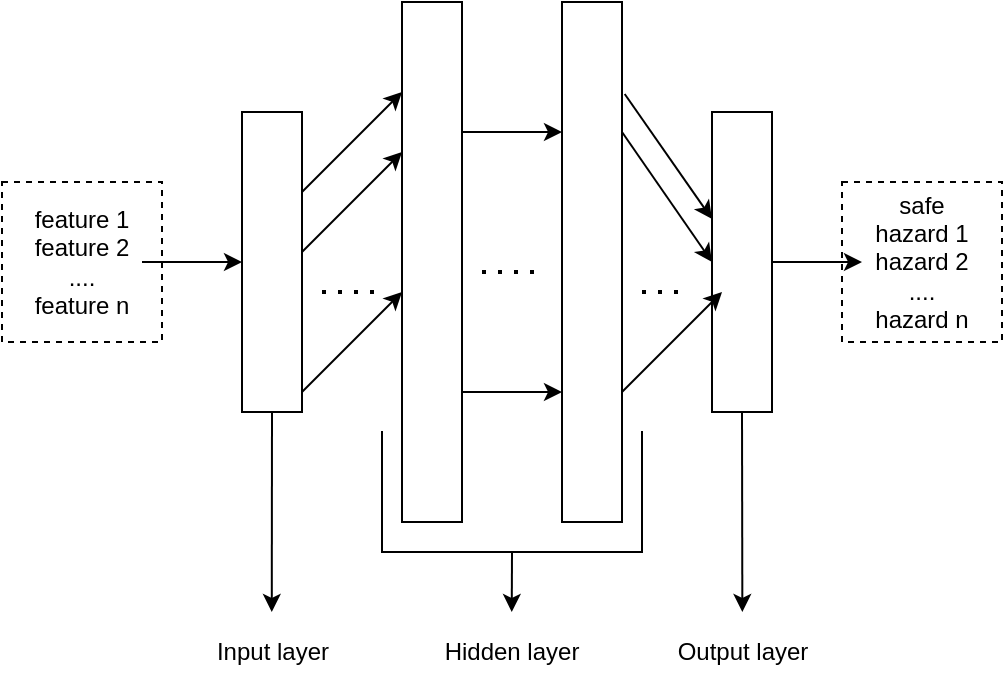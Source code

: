 <mxfile version="14.7.6" type="github">
  <diagram id="BXlD16-QeQhjkTG6Co_a" name="Page-1">
    <mxGraphModel dx="868" dy="478" grid="1" gridSize="10" guides="1" tooltips="1" connect="1" arrows="1" fold="1" page="1" pageScale="1" pageWidth="850" pageHeight="1100" math="0" shadow="0">
      <root>
        <mxCell id="0" />
        <mxCell id="1" parent="0" />
        <mxCell id="l6MqqkREAVVjZQydfihQ-1" value="" style="whiteSpace=wrap;html=1;aspect=fixed;dashed=1;" vertex="1" parent="1">
          <mxGeometry x="70" y="255" width="80" height="80" as="geometry" />
        </mxCell>
        <mxCell id="l6MqqkREAVVjZQydfihQ-2" value="" style="whiteSpace=wrap;html=1;aspect=fixed;dashed=1;" vertex="1" parent="1">
          <mxGeometry x="490" y="255" width="80" height="80" as="geometry" />
        </mxCell>
        <mxCell id="l6MqqkREAVVjZQydfihQ-3" style="edgeStyle=orthogonalEdgeStyle;rounded=0;orthogonalLoop=1;jettySize=auto;html=1;exitX=1;exitY=0.25;exitDx=0;exitDy=0;entryX=0;entryY=0.25;entryDx=0;entryDy=0;" edge="1" parent="1" source="l6MqqkREAVVjZQydfihQ-5" target="l6MqqkREAVVjZQydfihQ-13">
          <mxGeometry relative="1" as="geometry" />
        </mxCell>
        <mxCell id="l6MqqkREAVVjZQydfihQ-4" style="edgeStyle=orthogonalEdgeStyle;rounded=0;orthogonalLoop=1;jettySize=auto;html=1;exitX=1;exitY=0.75;exitDx=0;exitDy=0;entryX=0;entryY=0.75;entryDx=0;entryDy=0;" edge="1" parent="1" source="l6MqqkREAVVjZQydfihQ-5" target="l6MqqkREAVVjZQydfihQ-13">
          <mxGeometry relative="1" as="geometry" />
        </mxCell>
        <mxCell id="l6MqqkREAVVjZQydfihQ-5" value="" style="rounded=0;whiteSpace=wrap;html=1;" vertex="1" parent="1">
          <mxGeometry x="270" y="165" width="30" height="260" as="geometry" />
        </mxCell>
        <mxCell id="l6MqqkREAVVjZQydfihQ-6" value="" style="edgeStyle=none;rounded=0;orthogonalLoop=1;jettySize=auto;html=1;" edge="1" parent="1" source="l6MqqkREAVVjZQydfihQ-8" target="l6MqqkREAVVjZQydfihQ-22">
          <mxGeometry relative="1" as="geometry" />
        </mxCell>
        <mxCell id="l6MqqkREAVVjZQydfihQ-7" style="edgeStyle=none;rounded=0;orthogonalLoop=1;jettySize=auto;html=1;exitX=0.5;exitY=1;exitDx=0;exitDy=0;" edge="1" parent="1" source="l6MqqkREAVVjZQydfihQ-8">
          <mxGeometry relative="1" as="geometry">
            <mxPoint x="440.176" y="470" as="targetPoint" />
          </mxGeometry>
        </mxCell>
        <mxCell id="l6MqqkREAVVjZQydfihQ-8" value="" style="rounded=0;whiteSpace=wrap;html=1;" vertex="1" parent="1">
          <mxGeometry x="425" y="220" width="30" height="150" as="geometry" />
        </mxCell>
        <mxCell id="l6MqqkREAVVjZQydfihQ-9" style="edgeStyle=none;rounded=0;orthogonalLoop=1;jettySize=auto;html=1;exitX=0.5;exitY=1;exitDx=0;exitDy=0;" edge="1" parent="1" source="l6MqqkREAVVjZQydfihQ-10">
          <mxGeometry relative="1" as="geometry">
            <mxPoint x="204.882" y="470" as="targetPoint" />
          </mxGeometry>
        </mxCell>
        <mxCell id="l6MqqkREAVVjZQydfihQ-10" value="" style="rounded=0;whiteSpace=wrap;html=1;" vertex="1" parent="1">
          <mxGeometry x="190" y="220" width="30" height="150" as="geometry" />
        </mxCell>
        <mxCell id="l6MqqkREAVVjZQydfihQ-11" style="rounded=0;orthogonalLoop=1;jettySize=auto;html=1;exitX=1.045;exitY=0.177;exitDx=0;exitDy=0;exitPerimeter=0;" edge="1" parent="1" source="l6MqqkREAVVjZQydfihQ-13" target="l6MqqkREAVVjZQydfihQ-8">
          <mxGeometry relative="1" as="geometry" />
        </mxCell>
        <mxCell id="l6MqqkREAVVjZQydfihQ-12" style="edgeStyle=none;rounded=0;orthogonalLoop=1;jettySize=auto;html=1;exitX=1;exitY=0.25;exitDx=0;exitDy=0;entryX=0;entryY=0.5;entryDx=0;entryDy=0;" edge="1" parent="1" source="l6MqqkREAVVjZQydfihQ-13" target="l6MqqkREAVVjZQydfihQ-8">
          <mxGeometry relative="1" as="geometry" />
        </mxCell>
        <mxCell id="l6MqqkREAVVjZQydfihQ-13" value="" style="rounded=0;whiteSpace=wrap;html=1;" vertex="1" parent="1">
          <mxGeometry x="350" y="165" width="30" height="260" as="geometry" />
        </mxCell>
        <mxCell id="l6MqqkREAVVjZQydfihQ-14" value="" style="endArrow=classic;html=1;" edge="1" parent="1">
          <mxGeometry width="50" height="50" relative="1" as="geometry">
            <mxPoint x="220" y="260.0" as="sourcePoint" />
            <mxPoint x="270" y="210.0" as="targetPoint" />
          </mxGeometry>
        </mxCell>
        <mxCell id="l6MqqkREAVVjZQydfihQ-15" value="" style="endArrow=classic;html=1;" edge="1" parent="1">
          <mxGeometry width="50" height="50" relative="1" as="geometry">
            <mxPoint x="220" y="290.0" as="sourcePoint" />
            <mxPoint x="270" y="240.0" as="targetPoint" />
          </mxGeometry>
        </mxCell>
        <mxCell id="l6MqqkREAVVjZQydfihQ-16" value="" style="endArrow=classic;html=1;" edge="1" parent="1">
          <mxGeometry width="50" height="50" relative="1" as="geometry">
            <mxPoint x="220" y="360" as="sourcePoint" />
            <mxPoint x="270" y="310.0" as="targetPoint" />
          </mxGeometry>
        </mxCell>
        <mxCell id="l6MqqkREAVVjZQydfihQ-17" value="" style="endArrow=none;dashed=1;html=1;dashPattern=1 3;strokeWidth=2;" edge="1" parent="1">
          <mxGeometry width="50" height="50" relative="1" as="geometry">
            <mxPoint x="230" y="310.0" as="sourcePoint" />
            <mxPoint x="260" y="310.0" as="targetPoint" />
          </mxGeometry>
        </mxCell>
        <mxCell id="l6MqqkREAVVjZQydfihQ-18" value="" style="endArrow=none;dashed=1;html=1;dashPattern=1 3;strokeWidth=2;" edge="1" parent="1">
          <mxGeometry width="50" height="50" relative="1" as="geometry">
            <mxPoint x="310" y="300.0" as="sourcePoint" />
            <mxPoint x="340" y="300.0" as="targetPoint" />
          </mxGeometry>
        </mxCell>
        <mxCell id="l6MqqkREAVVjZQydfihQ-19" value="" style="endArrow=classic;html=1;" edge="1" parent="1">
          <mxGeometry width="50" height="50" relative="1" as="geometry">
            <mxPoint x="380" y="360" as="sourcePoint" />
            <mxPoint x="430" y="310.0" as="targetPoint" />
          </mxGeometry>
        </mxCell>
        <mxCell id="l6MqqkREAVVjZQydfihQ-20" value="" style="edgeStyle=none;rounded=0;orthogonalLoop=1;jettySize=auto;html=1;" edge="1" parent="1" source="l6MqqkREAVVjZQydfihQ-21" target="l6MqqkREAVVjZQydfihQ-10">
          <mxGeometry relative="1" as="geometry" />
        </mxCell>
        <mxCell id="l6MqqkREAVVjZQydfihQ-21" value="feature 1&lt;br&gt;feature 2&lt;br&gt;....&lt;br&gt;feature n" style="text;html=1;strokeColor=none;fillColor=none;align=center;verticalAlign=middle;whiteSpace=wrap;rounded=0;" vertex="1" parent="1">
          <mxGeometry x="80" y="285" width="60" height="20" as="geometry" />
        </mxCell>
        <mxCell id="l6MqqkREAVVjZQydfihQ-22" value="safe&lt;br&gt;hazard 1&lt;br&gt;hazard 2&lt;br&gt;....&lt;br&gt;hazard n" style="text;html=1;strokeColor=none;fillColor=none;align=center;verticalAlign=middle;whiteSpace=wrap;rounded=0;" vertex="1" parent="1">
          <mxGeometry x="500" y="285" width="60" height="20" as="geometry" />
        </mxCell>
        <mxCell id="l6MqqkREAVVjZQydfihQ-23" style="edgeStyle=none;rounded=0;orthogonalLoop=1;jettySize=auto;html=1;exitX=0.5;exitY=1;exitDx=0;exitDy=0;" edge="1" parent="1" source="l6MqqkREAVVjZQydfihQ-24">
          <mxGeometry relative="1" as="geometry">
            <mxPoint x="324.882" y="470" as="targetPoint" />
          </mxGeometry>
        </mxCell>
        <mxCell id="l6MqqkREAVVjZQydfihQ-24" value="" style="shape=partialRectangle;whiteSpace=wrap;html=1;bottom=1;right=1;left=1;top=0;fillColor=none;routingCenterX=-0.5;" vertex="1" parent="1">
          <mxGeometry x="260" y="380" width="130" height="60" as="geometry" />
        </mxCell>
        <mxCell id="l6MqqkREAVVjZQydfihQ-25" value="" style="endArrow=none;dashed=1;html=1;dashPattern=1 3;strokeWidth=2;" edge="1" parent="1">
          <mxGeometry width="50" height="50" relative="1" as="geometry">
            <mxPoint x="390" y="310.0" as="sourcePoint" />
            <mxPoint x="410" y="310.0" as="targetPoint" />
            <Array as="points" />
          </mxGeometry>
        </mxCell>
        <mxCell id="l6MqqkREAVVjZQydfihQ-26" value="Input layer" style="text;html=1;strokeColor=none;fillColor=none;align=center;verticalAlign=middle;whiteSpace=wrap;rounded=0;dashed=1;" vertex="1" parent="1">
          <mxGeometry x="172.5" y="480" width="65" height="20" as="geometry" />
        </mxCell>
        <mxCell id="l6MqqkREAVVjZQydfihQ-27" value="Hidden layer" style="text;html=1;strokeColor=none;fillColor=none;align=center;verticalAlign=middle;whiteSpace=wrap;rounded=0;dashed=1;" vertex="1" parent="1">
          <mxGeometry x="286.25" y="480" width="77.5" height="20" as="geometry" />
        </mxCell>
        <mxCell id="l6MqqkREAVVjZQydfihQ-28" value="Output layer" style="text;html=1;strokeColor=none;fillColor=none;align=center;verticalAlign=middle;whiteSpace=wrap;rounded=0;dashed=1;" vertex="1" parent="1">
          <mxGeometry x="403.75" y="480" width="72.5" height="20" as="geometry" />
        </mxCell>
      </root>
    </mxGraphModel>
  </diagram>
</mxfile>
